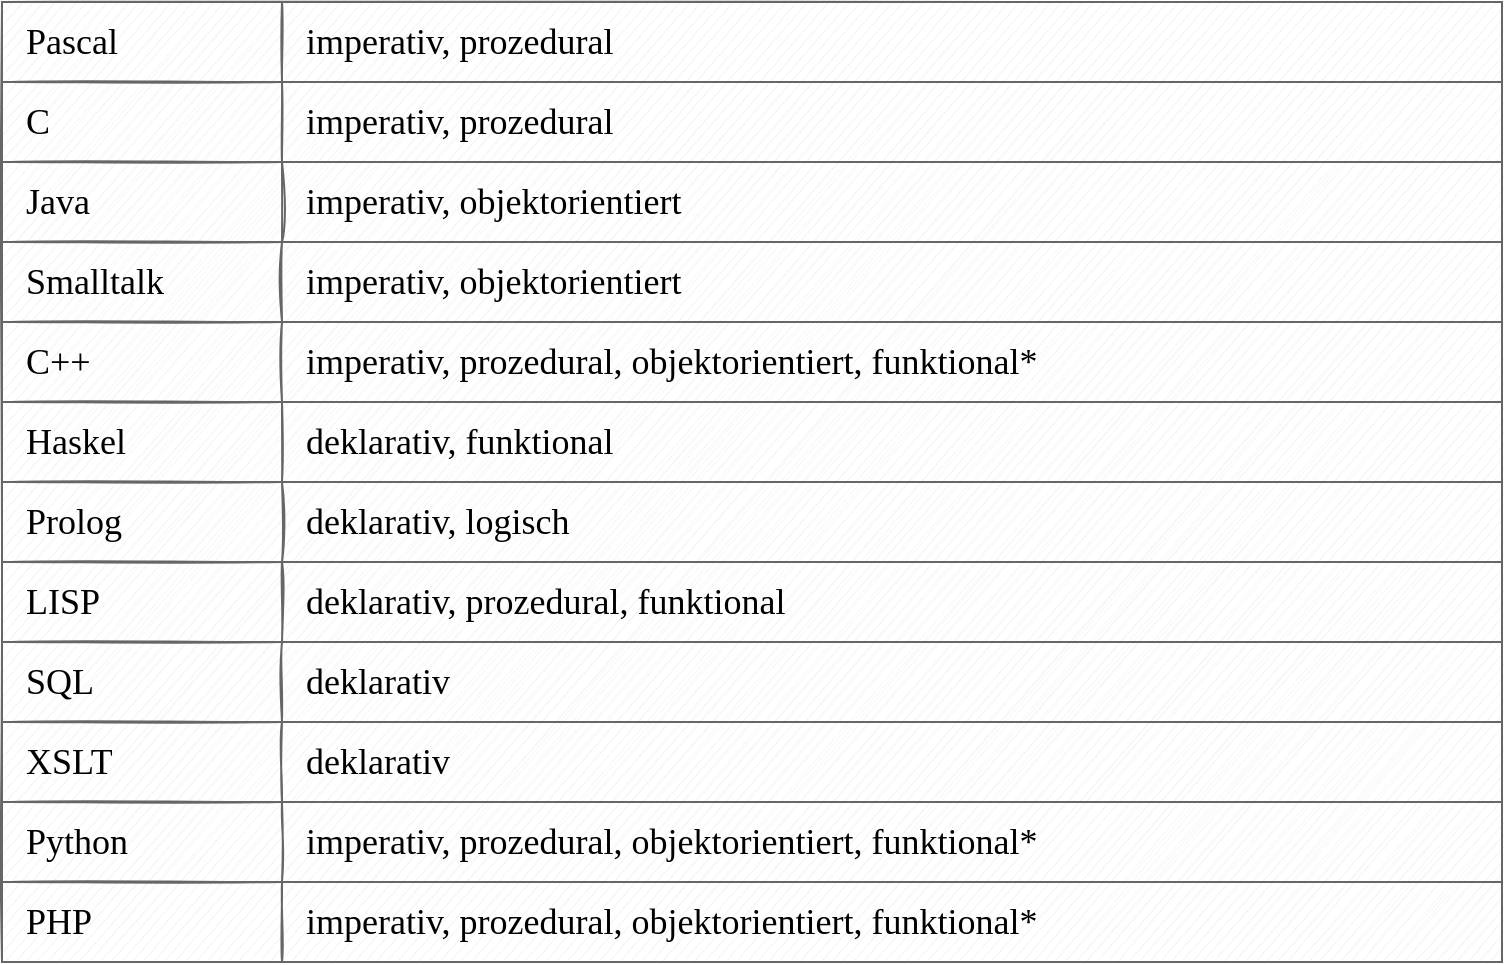 <mxfile version="20.0.1" type="github">
  <diagram id="TQznCduU97zVCQKrsdvs" name="Page-1">
    <mxGraphModel dx="1223" dy="882" grid="1" gridSize="10" guides="1" tooltips="1" connect="1" arrows="1" fold="1" page="1" pageScale="1" pageWidth="827" pageHeight="1169" math="0" shadow="0">
      <root>
        <mxCell id="0" />
        <mxCell id="1" parent="0" />
        <mxCell id="TUd1A_8sDQty0Bxc-s1G-66" value="" style="shape=table;startSize=0;container=1;collapsible=0;childLayout=tableLayout;sketch=1;align=left;fontFamily=Comic Sans MS;fontSize=18;fillColor=#f5f5f5;strokeColor=#666666;fontColor=#333333;" parent="1" vertex="1">
          <mxGeometry x="50" y="150" width="750" height="480" as="geometry" />
        </mxCell>
        <mxCell id="TUd1A_8sDQty0Bxc-s1G-67" value="" style="shape=tableRow;horizontal=0;startSize=0;swimlaneHead=0;swimlaneBody=0;top=0;left=0;bottom=0;right=0;collapsible=0;dropTarget=0;fillColor=none;points=[[0,0.5],[1,0.5]];portConstraint=eastwest;sketch=1;" parent="TUd1A_8sDQty0Bxc-s1G-66" vertex="1">
          <mxGeometry width="750" height="40" as="geometry" />
        </mxCell>
        <mxCell id="TUd1A_8sDQty0Bxc-s1G-68" value="Pascal" style="shape=partialRectangle;html=1;whiteSpace=wrap;connectable=0;overflow=hidden;fillColor=none;top=0;left=0;bottom=0;right=0;pointerEvents=1;sketch=1;fontFamily=Comic Sans MS;fontSize=18;align=left;spacingLeft=10;" parent="TUd1A_8sDQty0Bxc-s1G-67" vertex="1">
          <mxGeometry width="140" height="40" as="geometry">
            <mxRectangle width="140" height="40" as="alternateBounds" />
          </mxGeometry>
        </mxCell>
        <mxCell id="TUd1A_8sDQty0Bxc-s1G-69" value="imperativ, prozedural" style="shape=partialRectangle;html=1;whiteSpace=wrap;connectable=0;overflow=hidden;fillColor=none;top=0;left=0;bottom=0;right=0;pointerEvents=1;sketch=1;fontFamily=Comic Sans MS;align=left;fontSize=18;spacingLeft=10;" parent="TUd1A_8sDQty0Bxc-s1G-67" vertex="1">
          <mxGeometry x="140" width="610" height="40" as="geometry">
            <mxRectangle width="610" height="40" as="alternateBounds" />
          </mxGeometry>
        </mxCell>
        <mxCell id="TUd1A_8sDQty0Bxc-s1G-70" value="" style="shape=tableRow;horizontal=0;startSize=0;swimlaneHead=0;swimlaneBody=0;top=0;left=0;bottom=0;right=0;collapsible=0;dropTarget=0;fillColor=none;points=[[0,0.5],[1,0.5]];portConstraint=eastwest;sketch=1;" parent="TUd1A_8sDQty0Bxc-s1G-66" vertex="1">
          <mxGeometry y="40" width="750" height="40" as="geometry" />
        </mxCell>
        <mxCell id="TUd1A_8sDQty0Bxc-s1G-71" value="C" style="shape=partialRectangle;html=1;whiteSpace=wrap;connectable=0;overflow=hidden;fillColor=none;top=0;left=0;bottom=0;right=0;pointerEvents=1;sketch=1;fontFamily=Comic Sans MS;align=left;fontSize=18;spacingLeft=10;" parent="TUd1A_8sDQty0Bxc-s1G-70" vertex="1">
          <mxGeometry width="140" height="40" as="geometry">
            <mxRectangle width="140" height="40" as="alternateBounds" />
          </mxGeometry>
        </mxCell>
        <mxCell id="TUd1A_8sDQty0Bxc-s1G-72" value="imperativ, prozedural" style="shape=partialRectangle;html=1;whiteSpace=wrap;connectable=0;overflow=hidden;fillColor=none;top=0;left=0;bottom=0;right=0;pointerEvents=1;sketch=1;fontFamily=Comic Sans MS;align=left;fontSize=18;spacingLeft=10;" parent="TUd1A_8sDQty0Bxc-s1G-70" vertex="1">
          <mxGeometry x="140" width="610" height="40" as="geometry">
            <mxRectangle width="610" height="40" as="alternateBounds" />
          </mxGeometry>
        </mxCell>
        <mxCell id="TUd1A_8sDQty0Bxc-s1G-73" value="" style="shape=tableRow;horizontal=0;startSize=0;swimlaneHead=0;swimlaneBody=0;top=0;left=0;bottom=0;right=0;collapsible=0;dropTarget=0;fillColor=none;points=[[0,0.5],[1,0.5]];portConstraint=eastwest;sketch=1;" parent="TUd1A_8sDQty0Bxc-s1G-66" vertex="1">
          <mxGeometry y="80" width="750" height="40" as="geometry" />
        </mxCell>
        <mxCell id="TUd1A_8sDQty0Bxc-s1G-74" value="Java" style="shape=partialRectangle;html=1;whiteSpace=wrap;connectable=0;overflow=hidden;fillColor=none;top=0;left=0;bottom=0;right=0;pointerEvents=1;sketch=1;fontFamily=Comic Sans MS;align=left;fontSize=18;spacingLeft=10;" parent="TUd1A_8sDQty0Bxc-s1G-73" vertex="1">
          <mxGeometry width="140" height="40" as="geometry">
            <mxRectangle width="140" height="40" as="alternateBounds" />
          </mxGeometry>
        </mxCell>
        <mxCell id="TUd1A_8sDQty0Bxc-s1G-75" value="imperativ, objektorientiert" style="shape=partialRectangle;html=1;whiteSpace=wrap;connectable=0;overflow=hidden;fillColor=none;top=0;left=0;bottom=0;right=0;pointerEvents=1;sketch=1;fontFamily=Comic Sans MS;align=left;fontSize=18;spacingLeft=10;" parent="TUd1A_8sDQty0Bxc-s1G-73" vertex="1">
          <mxGeometry x="140" width="610" height="40" as="geometry">
            <mxRectangle width="610" height="40" as="alternateBounds" />
          </mxGeometry>
        </mxCell>
        <mxCell id="TUd1A_8sDQty0Bxc-s1G-76" value="" style="shape=tableRow;horizontal=0;startSize=0;swimlaneHead=0;swimlaneBody=0;top=0;left=0;bottom=0;right=0;collapsible=0;dropTarget=0;fillColor=none;points=[[0,0.5],[1,0.5]];portConstraint=eastwest;sketch=1;" parent="TUd1A_8sDQty0Bxc-s1G-66" vertex="1">
          <mxGeometry y="120" width="750" height="40" as="geometry" />
        </mxCell>
        <mxCell id="TUd1A_8sDQty0Bxc-s1G-77" value="Smalltalk" style="shape=partialRectangle;html=1;whiteSpace=wrap;connectable=0;overflow=hidden;fillColor=none;top=0;left=0;bottom=0;right=0;pointerEvents=1;sketch=1;fontFamily=Comic Sans MS;align=left;fontSize=18;spacingLeft=10;" parent="TUd1A_8sDQty0Bxc-s1G-76" vertex="1">
          <mxGeometry width="140" height="40" as="geometry">
            <mxRectangle width="140" height="40" as="alternateBounds" />
          </mxGeometry>
        </mxCell>
        <mxCell id="TUd1A_8sDQty0Bxc-s1G-78" value="imperativ, objektorientiert" style="shape=partialRectangle;html=1;whiteSpace=wrap;connectable=0;overflow=hidden;fillColor=none;top=0;left=0;bottom=0;right=0;pointerEvents=1;sketch=1;fontFamily=Comic Sans MS;align=left;fontSize=18;spacingLeft=10;" parent="TUd1A_8sDQty0Bxc-s1G-76" vertex="1">
          <mxGeometry x="140" width="610" height="40" as="geometry">
            <mxRectangle width="610" height="40" as="alternateBounds" />
          </mxGeometry>
        </mxCell>
        <mxCell id="TUd1A_8sDQty0Bxc-s1G-79" value="" style="shape=tableRow;horizontal=0;startSize=0;swimlaneHead=0;swimlaneBody=0;top=0;left=0;bottom=0;right=0;collapsible=0;dropTarget=0;fillColor=none;points=[[0,0.5],[1,0.5]];portConstraint=eastwest;sketch=1;" parent="TUd1A_8sDQty0Bxc-s1G-66" vertex="1">
          <mxGeometry y="160" width="750" height="40" as="geometry" />
        </mxCell>
        <mxCell id="TUd1A_8sDQty0Bxc-s1G-80" value="C++" style="shape=partialRectangle;html=1;whiteSpace=wrap;connectable=0;overflow=hidden;fillColor=none;top=0;left=0;bottom=0;right=0;pointerEvents=1;sketch=1;fontFamily=Comic Sans MS;align=left;fontSize=18;spacingLeft=10;" parent="TUd1A_8sDQty0Bxc-s1G-79" vertex="1">
          <mxGeometry width="140" height="40" as="geometry">
            <mxRectangle width="140" height="40" as="alternateBounds" />
          </mxGeometry>
        </mxCell>
        <mxCell id="TUd1A_8sDQty0Bxc-s1G-81" value="imperativ, prozedural, objektorientiert, funktional*" style="shape=partialRectangle;html=1;whiteSpace=wrap;connectable=0;overflow=hidden;fillColor=none;top=0;left=0;bottom=0;right=0;pointerEvents=1;sketch=1;fontFamily=Comic Sans MS;align=left;fontSize=18;spacingLeft=10;" parent="TUd1A_8sDQty0Bxc-s1G-79" vertex="1">
          <mxGeometry x="140" width="610" height="40" as="geometry">
            <mxRectangle width="610" height="40" as="alternateBounds" />
          </mxGeometry>
        </mxCell>
        <mxCell id="TUd1A_8sDQty0Bxc-s1G-82" value="" style="shape=tableRow;horizontal=0;startSize=0;swimlaneHead=0;swimlaneBody=0;top=0;left=0;bottom=0;right=0;collapsible=0;dropTarget=0;fillColor=none;points=[[0,0.5],[1,0.5]];portConstraint=eastwest;sketch=1;" parent="TUd1A_8sDQty0Bxc-s1G-66" vertex="1">
          <mxGeometry y="200" width="750" height="40" as="geometry" />
        </mxCell>
        <mxCell id="TUd1A_8sDQty0Bxc-s1G-83" value="Haskel" style="shape=partialRectangle;html=1;whiteSpace=wrap;connectable=0;overflow=hidden;fillColor=none;top=0;left=0;bottom=0;right=0;pointerEvents=1;sketch=1;fontFamily=Comic Sans MS;align=left;fontSize=18;spacingLeft=10;" parent="TUd1A_8sDQty0Bxc-s1G-82" vertex="1">
          <mxGeometry width="140" height="40" as="geometry">
            <mxRectangle width="140" height="40" as="alternateBounds" />
          </mxGeometry>
        </mxCell>
        <mxCell id="TUd1A_8sDQty0Bxc-s1G-84" value="deklarativ, funktional" style="shape=partialRectangle;html=1;whiteSpace=wrap;connectable=0;overflow=hidden;fillColor=none;top=0;left=0;bottom=0;right=0;pointerEvents=1;sketch=1;fontFamily=Comic Sans MS;align=left;fontSize=18;spacingLeft=10;" parent="TUd1A_8sDQty0Bxc-s1G-82" vertex="1">
          <mxGeometry x="140" width="610" height="40" as="geometry">
            <mxRectangle width="610" height="40" as="alternateBounds" />
          </mxGeometry>
        </mxCell>
        <mxCell id="TUd1A_8sDQty0Bxc-s1G-85" value="" style="shape=tableRow;horizontal=0;startSize=0;swimlaneHead=0;swimlaneBody=0;top=0;left=0;bottom=0;right=0;collapsible=0;dropTarget=0;fillColor=none;points=[[0,0.5],[1,0.5]];portConstraint=eastwest;sketch=1;" parent="TUd1A_8sDQty0Bxc-s1G-66" vertex="1">
          <mxGeometry y="240" width="750" height="40" as="geometry" />
        </mxCell>
        <mxCell id="TUd1A_8sDQty0Bxc-s1G-86" value="Prolog" style="shape=partialRectangle;html=1;whiteSpace=wrap;connectable=0;overflow=hidden;fillColor=none;top=0;left=0;bottom=0;right=0;pointerEvents=1;sketch=1;fontFamily=Comic Sans MS;align=left;fontSize=18;spacingLeft=10;" parent="TUd1A_8sDQty0Bxc-s1G-85" vertex="1">
          <mxGeometry width="140" height="40" as="geometry">
            <mxRectangle width="140" height="40" as="alternateBounds" />
          </mxGeometry>
        </mxCell>
        <mxCell id="TUd1A_8sDQty0Bxc-s1G-87" value="deklarativ, logisch" style="shape=partialRectangle;html=1;whiteSpace=wrap;connectable=0;overflow=hidden;fillColor=none;top=0;left=0;bottom=0;right=0;pointerEvents=1;sketch=1;fontFamily=Comic Sans MS;align=left;fontSize=18;spacingLeft=10;" parent="TUd1A_8sDQty0Bxc-s1G-85" vertex="1">
          <mxGeometry x="140" width="610" height="40" as="geometry">
            <mxRectangle width="610" height="40" as="alternateBounds" />
          </mxGeometry>
        </mxCell>
        <mxCell id="TUd1A_8sDQty0Bxc-s1G-88" value="" style="shape=tableRow;horizontal=0;startSize=0;swimlaneHead=0;swimlaneBody=0;top=0;left=0;bottom=0;right=0;collapsible=0;dropTarget=0;fillColor=none;points=[[0,0.5],[1,0.5]];portConstraint=eastwest;sketch=1;" parent="TUd1A_8sDQty0Bxc-s1G-66" vertex="1">
          <mxGeometry y="280" width="750" height="40" as="geometry" />
        </mxCell>
        <mxCell id="TUd1A_8sDQty0Bxc-s1G-89" value="LISP" style="shape=partialRectangle;html=1;whiteSpace=wrap;connectable=0;overflow=hidden;fillColor=none;top=0;left=0;bottom=0;right=0;pointerEvents=1;sketch=1;fontFamily=Comic Sans MS;align=left;fontSize=18;spacingLeft=10;" parent="TUd1A_8sDQty0Bxc-s1G-88" vertex="1">
          <mxGeometry width="140" height="40" as="geometry">
            <mxRectangle width="140" height="40" as="alternateBounds" />
          </mxGeometry>
        </mxCell>
        <mxCell id="TUd1A_8sDQty0Bxc-s1G-90" value="deklarativ, prozedural, funktional" style="shape=partialRectangle;html=1;whiteSpace=wrap;connectable=0;overflow=hidden;fillColor=none;top=0;left=0;bottom=0;right=0;pointerEvents=1;sketch=1;fontFamily=Comic Sans MS;align=left;fontSize=18;spacingLeft=10;" parent="TUd1A_8sDQty0Bxc-s1G-88" vertex="1">
          <mxGeometry x="140" width="610" height="40" as="geometry">
            <mxRectangle width="610" height="40" as="alternateBounds" />
          </mxGeometry>
        </mxCell>
        <mxCell id="TUd1A_8sDQty0Bxc-s1G-91" value="" style="shape=tableRow;horizontal=0;startSize=0;swimlaneHead=0;swimlaneBody=0;top=0;left=0;bottom=0;right=0;collapsible=0;dropTarget=0;fillColor=none;points=[[0,0.5],[1,0.5]];portConstraint=eastwest;sketch=1;" parent="TUd1A_8sDQty0Bxc-s1G-66" vertex="1">
          <mxGeometry y="320" width="750" height="40" as="geometry" />
        </mxCell>
        <mxCell id="TUd1A_8sDQty0Bxc-s1G-92" value="SQL" style="shape=partialRectangle;html=1;whiteSpace=wrap;connectable=0;overflow=hidden;fillColor=none;top=0;left=0;bottom=0;right=0;pointerEvents=1;sketch=1;fontFamily=Comic Sans MS;align=left;fontSize=18;spacingLeft=10;" parent="TUd1A_8sDQty0Bxc-s1G-91" vertex="1">
          <mxGeometry width="140" height="40" as="geometry">
            <mxRectangle width="140" height="40" as="alternateBounds" />
          </mxGeometry>
        </mxCell>
        <mxCell id="TUd1A_8sDQty0Bxc-s1G-93" value="deklarativ" style="shape=partialRectangle;html=1;whiteSpace=wrap;connectable=0;overflow=hidden;fillColor=none;top=0;left=0;bottom=0;right=0;pointerEvents=1;sketch=1;fontFamily=Comic Sans MS;align=left;fontSize=18;spacingLeft=10;" parent="TUd1A_8sDQty0Bxc-s1G-91" vertex="1">
          <mxGeometry x="140" width="610" height="40" as="geometry">
            <mxRectangle width="610" height="40" as="alternateBounds" />
          </mxGeometry>
        </mxCell>
        <mxCell id="TUd1A_8sDQty0Bxc-s1G-94" value="" style="shape=tableRow;horizontal=0;startSize=0;swimlaneHead=0;swimlaneBody=0;top=0;left=0;bottom=0;right=0;collapsible=0;dropTarget=0;fillColor=none;points=[[0,0.5],[1,0.5]];portConstraint=eastwest;sketch=1;" parent="TUd1A_8sDQty0Bxc-s1G-66" vertex="1">
          <mxGeometry y="360" width="750" height="40" as="geometry" />
        </mxCell>
        <mxCell id="TUd1A_8sDQty0Bxc-s1G-95" value="XSLT" style="shape=partialRectangle;html=1;whiteSpace=wrap;connectable=0;overflow=hidden;fillColor=none;top=0;left=0;bottom=0;right=0;pointerEvents=1;sketch=1;fontFamily=Comic Sans MS;align=left;fontSize=18;spacingLeft=10;" parent="TUd1A_8sDQty0Bxc-s1G-94" vertex="1">
          <mxGeometry width="140" height="40" as="geometry">
            <mxRectangle width="140" height="40" as="alternateBounds" />
          </mxGeometry>
        </mxCell>
        <mxCell id="TUd1A_8sDQty0Bxc-s1G-96" value="deklarativ" style="shape=partialRectangle;html=1;whiteSpace=wrap;connectable=0;overflow=hidden;fillColor=none;top=0;left=0;bottom=0;right=0;pointerEvents=1;sketch=1;fontFamily=Comic Sans MS;align=left;fontSize=18;spacingLeft=10;" parent="TUd1A_8sDQty0Bxc-s1G-94" vertex="1">
          <mxGeometry x="140" width="610" height="40" as="geometry">
            <mxRectangle width="610" height="40" as="alternateBounds" />
          </mxGeometry>
        </mxCell>
        <mxCell id="TUd1A_8sDQty0Bxc-s1G-97" value="" style="shape=tableRow;horizontal=0;startSize=0;swimlaneHead=0;swimlaneBody=0;top=0;left=0;bottom=0;right=0;collapsible=0;dropTarget=0;fillColor=none;points=[[0,0.5],[1,0.5]];portConstraint=eastwest;sketch=1;" parent="TUd1A_8sDQty0Bxc-s1G-66" vertex="1">
          <mxGeometry y="400" width="750" height="40" as="geometry" />
        </mxCell>
        <mxCell id="TUd1A_8sDQty0Bxc-s1G-98" value="Python" style="shape=partialRectangle;html=1;whiteSpace=wrap;connectable=0;overflow=hidden;fillColor=none;top=0;left=0;bottom=0;right=0;pointerEvents=1;sketch=1;fontFamily=Comic Sans MS;align=left;fontSize=18;spacingLeft=10;" parent="TUd1A_8sDQty0Bxc-s1G-97" vertex="1">
          <mxGeometry width="140" height="40" as="geometry">
            <mxRectangle width="140" height="40" as="alternateBounds" />
          </mxGeometry>
        </mxCell>
        <mxCell id="TUd1A_8sDQty0Bxc-s1G-99" value="imperativ, prozedural, objektorientiert, funktional*" style="shape=partialRectangle;html=1;whiteSpace=wrap;connectable=0;overflow=hidden;fillColor=none;top=0;left=0;bottom=0;right=0;pointerEvents=1;sketch=1;fontFamily=Comic Sans MS;align=left;fontSize=18;spacingLeft=10;" parent="TUd1A_8sDQty0Bxc-s1G-97" vertex="1">
          <mxGeometry x="140" width="610" height="40" as="geometry">
            <mxRectangle width="610" height="40" as="alternateBounds" />
          </mxGeometry>
        </mxCell>
        <mxCell id="TUd1A_8sDQty0Bxc-s1G-100" value="" style="shape=tableRow;horizontal=0;startSize=0;swimlaneHead=0;swimlaneBody=0;top=0;left=0;bottom=0;right=0;collapsible=0;dropTarget=0;fillColor=none;points=[[0,0.5],[1,0.5]];portConstraint=eastwest;sketch=1;" parent="TUd1A_8sDQty0Bxc-s1G-66" vertex="1">
          <mxGeometry y="440" width="750" height="40" as="geometry" />
        </mxCell>
        <mxCell id="TUd1A_8sDQty0Bxc-s1G-101" value="PHP" style="shape=partialRectangle;html=1;whiteSpace=wrap;connectable=0;overflow=hidden;fillColor=none;top=0;left=0;bottom=0;right=0;pointerEvents=1;sketch=1;fontFamily=Comic Sans MS;align=left;fontSize=18;spacingLeft=10;" parent="TUd1A_8sDQty0Bxc-s1G-100" vertex="1">
          <mxGeometry width="140" height="40" as="geometry">
            <mxRectangle width="140" height="40" as="alternateBounds" />
          </mxGeometry>
        </mxCell>
        <mxCell id="TUd1A_8sDQty0Bxc-s1G-102" value="imperativ, prozedural, objektorientiert, funktional*" style="shape=partialRectangle;html=1;whiteSpace=wrap;connectable=0;overflow=hidden;fillColor=none;top=0;left=0;bottom=0;right=0;pointerEvents=1;sketch=1;fontFamily=Comic Sans MS;align=left;fontSize=18;spacingLeft=10;" parent="TUd1A_8sDQty0Bxc-s1G-100" vertex="1">
          <mxGeometry x="140" width="610" height="40" as="geometry">
            <mxRectangle width="610" height="40" as="alternateBounds" />
          </mxGeometry>
        </mxCell>
      </root>
    </mxGraphModel>
  </diagram>
</mxfile>
